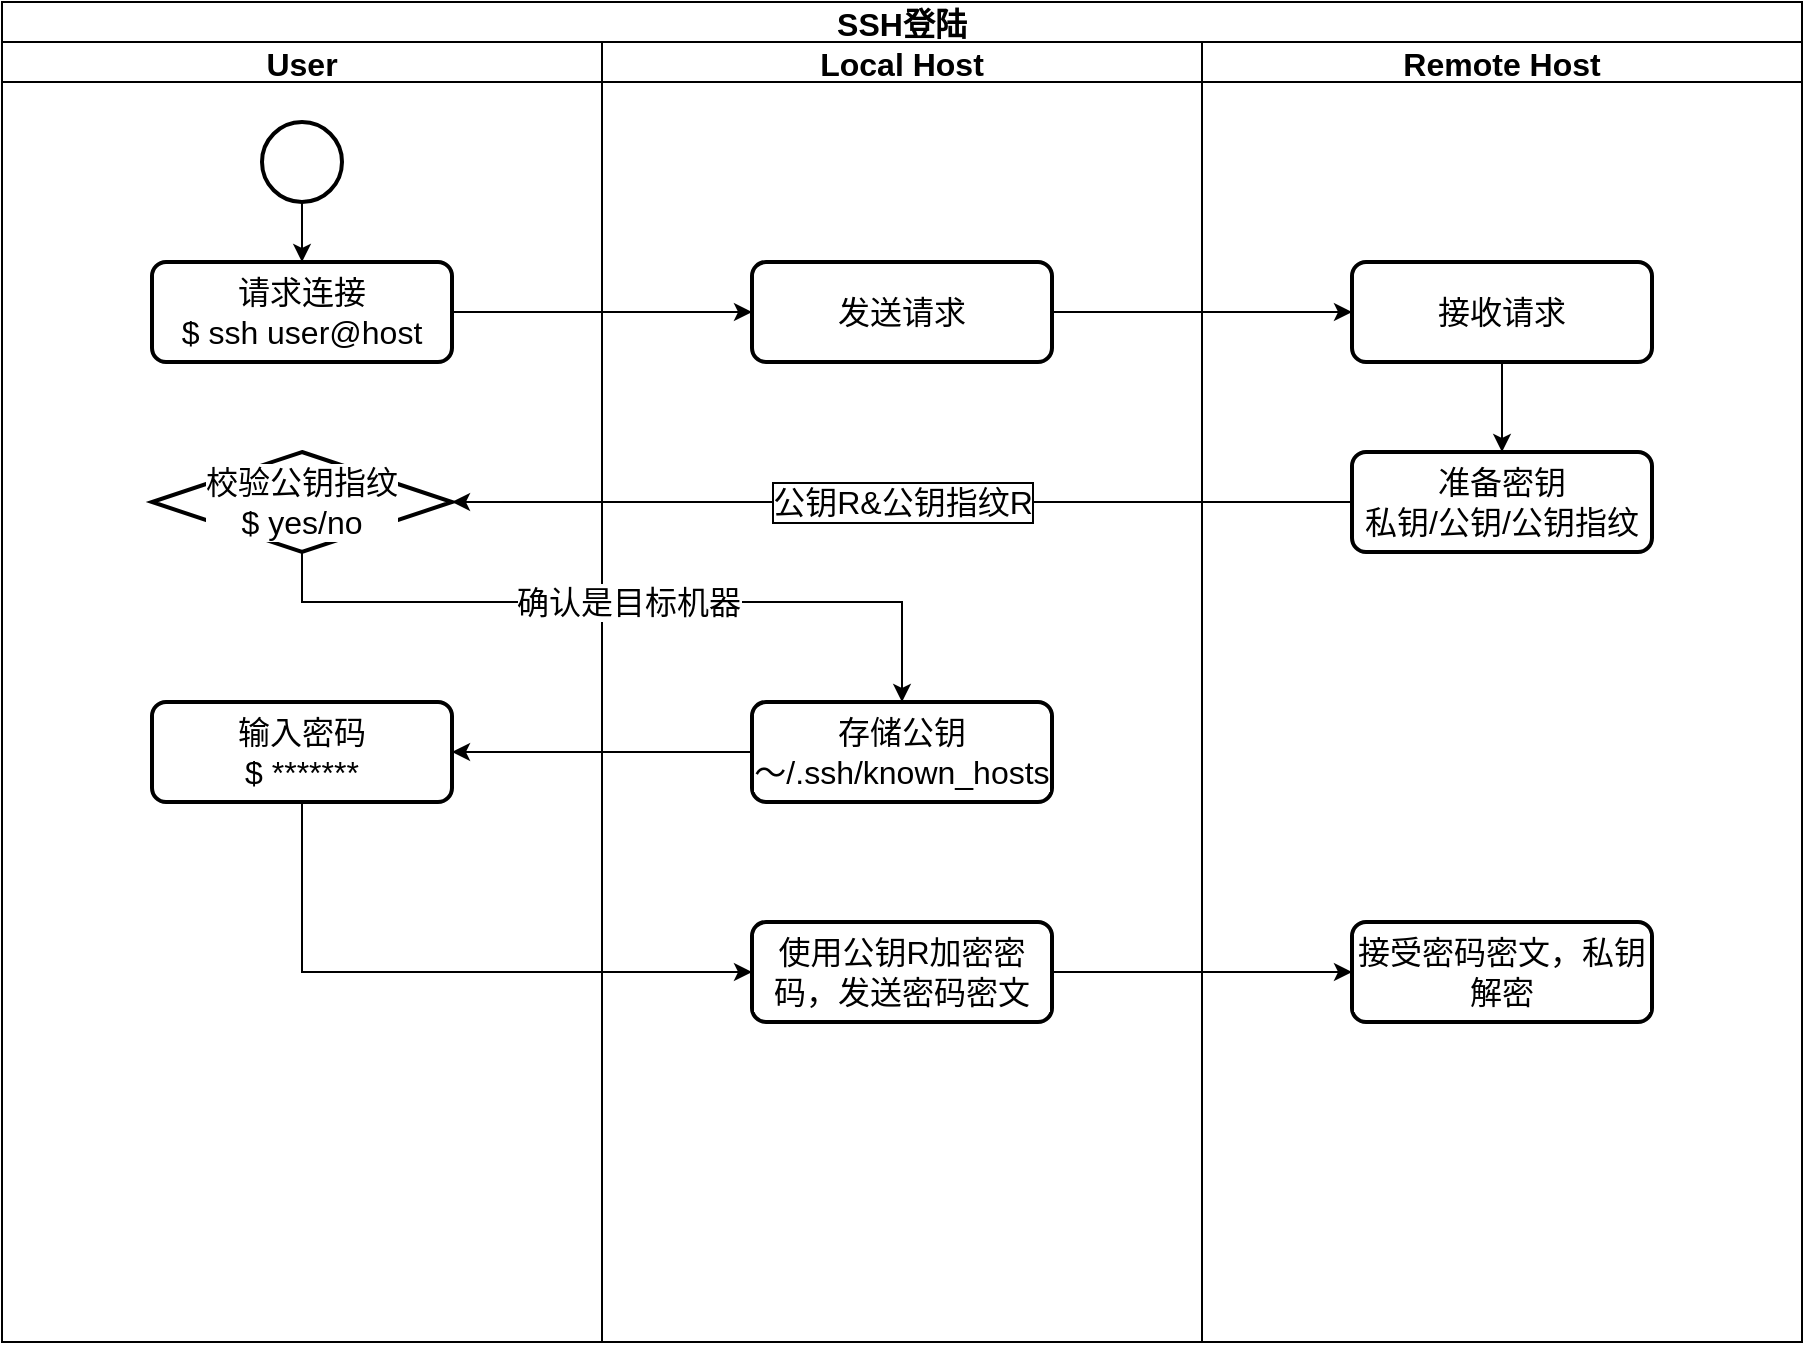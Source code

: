 <mxfile version="15.4.3" type="github">
  <diagram id="sL40cnhCUHc7l1gd73XX" name="Page-1">
    <mxGraphModel dx="1113" dy="722" grid="1" gridSize="10" guides="1" tooltips="1" connect="1" arrows="1" fold="1" page="1" pageScale="1" pageWidth="827" pageHeight="1169" math="0" shadow="0">
      <root>
        <mxCell id="0" />
        <mxCell id="1" parent="0" />
        <mxCell id="lCMnp1Lx_AAPGToCga8m-21" value="SSH登陆" style="swimlane;childLayout=stackLayout;resizeParent=1;resizeParentMax=0;startSize=20;fontSize=16;" vertex="1" parent="1">
          <mxGeometry x="174" width="900" height="670" as="geometry">
            <mxRectangle x="174" width="100" height="20" as="alternateBounds" />
          </mxGeometry>
        </mxCell>
        <mxCell id="lCMnp1Lx_AAPGToCga8m-67" value="User" style="swimlane;startSize=20;fontSize=16;" vertex="1" parent="lCMnp1Lx_AAPGToCga8m-21">
          <mxGeometry y="20" width="300" height="650" as="geometry">
            <mxRectangle y="20" width="30" height="650" as="alternateBounds" />
          </mxGeometry>
        </mxCell>
        <mxCell id="lCMnp1Lx_AAPGToCga8m-68" value="请求连接&lt;br&gt;$ ssh user@host" style="rounded=1;whiteSpace=wrap;html=1;absoluteArcSize=1;arcSize=14;strokeWidth=2;fontSize=16;labelBackgroundColor=default;" vertex="1" parent="lCMnp1Lx_AAPGToCga8m-67">
          <mxGeometry x="75" y="110" width="150" height="50" as="geometry" />
        </mxCell>
        <mxCell id="lCMnp1Lx_AAPGToCga8m-69" style="edgeStyle=orthogonalEdgeStyle;rounded=0;orthogonalLoop=1;jettySize=auto;html=1;fontSize=16;" edge="1" parent="lCMnp1Lx_AAPGToCga8m-67" source="lCMnp1Lx_AAPGToCga8m-70" target="lCMnp1Lx_AAPGToCga8m-68">
          <mxGeometry relative="1" as="geometry" />
        </mxCell>
        <mxCell id="lCMnp1Lx_AAPGToCga8m-70" value="" style="strokeWidth=2;html=1;shape=mxgraph.flowchart.start_2;whiteSpace=wrap;fontSize=16;labelBackgroundColor=default;" vertex="1" parent="lCMnp1Lx_AAPGToCga8m-67">
          <mxGeometry x="130" y="40" width="40" height="40" as="geometry" />
        </mxCell>
        <mxCell id="lCMnp1Lx_AAPGToCga8m-72" value="校验公钥指纹&lt;br&gt;$ yes/no" style="strokeWidth=2;html=1;shape=mxgraph.flowchart.decision;whiteSpace=wrap;fontSize=16;labelBackgroundColor=default;" vertex="1" parent="lCMnp1Lx_AAPGToCga8m-67">
          <mxGeometry x="75" y="205" width="150" height="50" as="geometry" />
        </mxCell>
        <mxCell id="lCMnp1Lx_AAPGToCga8m-74" value="输入密码&lt;br&gt;$ *******" style="rounded=1;whiteSpace=wrap;html=1;absoluteArcSize=1;arcSize=14;strokeWidth=2;fontSize=16;labelBackgroundColor=default;" vertex="1" parent="lCMnp1Lx_AAPGToCga8m-67">
          <mxGeometry x="75" y="330" width="150" height="50" as="geometry" />
        </mxCell>
        <mxCell id="lCMnp1Lx_AAPGToCga8m-22" value="Local Host" style="swimlane;startSize=20;fontSize=16;" vertex="1" parent="lCMnp1Lx_AAPGToCga8m-21">
          <mxGeometry x="300" y="20" width="300" height="650" as="geometry">
            <mxRectangle y="20" width="30" height="650" as="alternateBounds" />
          </mxGeometry>
        </mxCell>
        <mxCell id="lCMnp1Lx_AAPGToCga8m-30" value="发送请求" style="rounded=1;whiteSpace=wrap;html=1;absoluteArcSize=1;arcSize=14;strokeWidth=2;fontSize=16;labelBackgroundColor=default;" vertex="1" parent="lCMnp1Lx_AAPGToCga8m-22">
          <mxGeometry x="75" y="110" width="150" height="50" as="geometry" />
        </mxCell>
        <mxCell id="lCMnp1Lx_AAPGToCga8m-41" value="存储公钥&lt;br&gt;～/.ssh/known_hosts" style="rounded=1;whiteSpace=wrap;html=1;absoluteArcSize=1;arcSize=14;strokeWidth=2;fontSize=16;labelBackgroundColor=default;" vertex="1" parent="lCMnp1Lx_AAPGToCga8m-22">
          <mxGeometry x="75" y="330" width="150" height="50" as="geometry" />
        </mxCell>
        <mxCell id="lCMnp1Lx_AAPGToCga8m-43" value="使用公钥R加密密码，发送密码密文" style="rounded=1;whiteSpace=wrap;html=1;absoluteArcSize=1;arcSize=14;strokeWidth=2;fontSize=16;labelBackgroundColor=default;" vertex="1" parent="lCMnp1Lx_AAPGToCga8m-22">
          <mxGeometry x="75" y="440" width="150" height="50" as="geometry" />
        </mxCell>
        <mxCell id="lCMnp1Lx_AAPGToCga8m-23" value="Remote Host" style="swimlane;startSize=20;fontSize=16;" vertex="1" parent="lCMnp1Lx_AAPGToCga8m-21">
          <mxGeometry x="600" y="20" width="300" height="650" as="geometry" />
        </mxCell>
        <mxCell id="lCMnp1Lx_AAPGToCga8m-36" style="edgeStyle=orthogonalEdgeStyle;rounded=0;orthogonalLoop=1;jettySize=auto;html=1;fontSize=16;" edge="1" parent="lCMnp1Lx_AAPGToCga8m-23" source="lCMnp1Lx_AAPGToCga8m-33" target="lCMnp1Lx_AAPGToCga8m-35">
          <mxGeometry relative="1" as="geometry" />
        </mxCell>
        <mxCell id="lCMnp1Lx_AAPGToCga8m-33" value="接收请求" style="rounded=1;whiteSpace=wrap;html=1;absoluteArcSize=1;arcSize=14;strokeWidth=2;fontSize=16;labelBackgroundColor=default;" vertex="1" parent="lCMnp1Lx_AAPGToCga8m-23">
          <mxGeometry x="75" y="110" width="150" height="50" as="geometry" />
        </mxCell>
        <mxCell id="lCMnp1Lx_AAPGToCga8m-35" value="准备密钥&lt;br&gt;私钥/公钥/公钥指纹" style="rounded=1;whiteSpace=wrap;html=1;absoluteArcSize=1;arcSize=14;strokeWidth=2;fontSize=16;labelBackgroundColor=default;" vertex="1" parent="lCMnp1Lx_AAPGToCga8m-23">
          <mxGeometry x="75" y="205" width="150" height="50" as="geometry" />
        </mxCell>
        <mxCell id="lCMnp1Lx_AAPGToCga8m-81" value="接受密码密文，私钥解密" style="rounded=1;whiteSpace=wrap;html=1;absoluteArcSize=1;arcSize=14;strokeWidth=2;fontSize=16;labelBackgroundColor=default;" vertex="1" parent="lCMnp1Lx_AAPGToCga8m-23">
          <mxGeometry x="75" y="440" width="150" height="50" as="geometry" />
        </mxCell>
        <mxCell id="lCMnp1Lx_AAPGToCga8m-34" style="edgeStyle=orthogonalEdgeStyle;rounded=0;orthogonalLoop=1;jettySize=auto;html=1;fontSize=16;" edge="1" parent="lCMnp1Lx_AAPGToCga8m-21" source="lCMnp1Lx_AAPGToCga8m-30" target="lCMnp1Lx_AAPGToCga8m-33">
          <mxGeometry relative="1" as="geometry" />
        </mxCell>
        <mxCell id="lCMnp1Lx_AAPGToCga8m-38" value="公钥R&amp;amp;公钥指纹R" style="edgeStyle=orthogonalEdgeStyle;rounded=0;orthogonalLoop=1;jettySize=auto;html=1;fontSize=16;labelBackgroundColor=default;labelBorderColor=#000000;" edge="1" parent="lCMnp1Lx_AAPGToCga8m-21" source="lCMnp1Lx_AAPGToCga8m-35" target="lCMnp1Lx_AAPGToCga8m-72">
          <mxGeometry relative="1" as="geometry">
            <mxPoint x="525" y="245.059" as="targetPoint" />
          </mxGeometry>
        </mxCell>
        <mxCell id="lCMnp1Lx_AAPGToCga8m-75" style="edgeStyle=orthogonalEdgeStyle;rounded=0;orthogonalLoop=1;jettySize=auto;html=1;labelBackgroundColor=default;fontSize=16;" edge="1" parent="lCMnp1Lx_AAPGToCga8m-21" source="lCMnp1Lx_AAPGToCga8m-68" target="lCMnp1Lx_AAPGToCga8m-30">
          <mxGeometry relative="1" as="geometry" />
        </mxCell>
        <mxCell id="lCMnp1Lx_AAPGToCga8m-76" value="确认是目标机器" style="edgeStyle=orthogonalEdgeStyle;rounded=0;orthogonalLoop=1;jettySize=auto;html=1;labelBackgroundColor=default;fontSize=16;" edge="1" parent="lCMnp1Lx_AAPGToCga8m-21" source="lCMnp1Lx_AAPGToCga8m-72" target="lCMnp1Lx_AAPGToCga8m-41">
          <mxGeometry relative="1" as="geometry">
            <Array as="points">
              <mxPoint x="150" y="300" />
              <mxPoint x="450" y="300" />
            </Array>
          </mxGeometry>
        </mxCell>
        <mxCell id="lCMnp1Lx_AAPGToCga8m-77" style="edgeStyle=orthogonalEdgeStyle;rounded=0;orthogonalLoop=1;jettySize=auto;html=1;labelBackgroundColor=default;labelBorderColor=#000000;fontSize=16;fontColor=#007FFF;" edge="1" parent="lCMnp1Lx_AAPGToCga8m-21" source="lCMnp1Lx_AAPGToCga8m-41" target="lCMnp1Lx_AAPGToCga8m-74">
          <mxGeometry relative="1" as="geometry" />
        </mxCell>
        <mxCell id="lCMnp1Lx_AAPGToCga8m-78" style="edgeStyle=orthogonalEdgeStyle;rounded=0;orthogonalLoop=1;jettySize=auto;html=1;labelBackgroundColor=default;labelBorderColor=#000000;fontSize=16;fontColor=#007FFF;" edge="1" parent="lCMnp1Lx_AAPGToCga8m-21" source="lCMnp1Lx_AAPGToCga8m-74" target="lCMnp1Lx_AAPGToCga8m-43">
          <mxGeometry relative="1" as="geometry">
            <Array as="points">
              <mxPoint x="150" y="485" />
            </Array>
          </mxGeometry>
        </mxCell>
        <mxCell id="lCMnp1Lx_AAPGToCga8m-82" style="edgeStyle=orthogonalEdgeStyle;rounded=0;orthogonalLoop=1;jettySize=auto;html=1;labelBackgroundColor=default;labelBorderColor=#000000;fontSize=16;fontColor=#007FFF;" edge="1" parent="lCMnp1Lx_AAPGToCga8m-21" source="lCMnp1Lx_AAPGToCga8m-43" target="lCMnp1Lx_AAPGToCga8m-81">
          <mxGeometry relative="1" as="geometry" />
        </mxCell>
      </root>
    </mxGraphModel>
  </diagram>
</mxfile>
